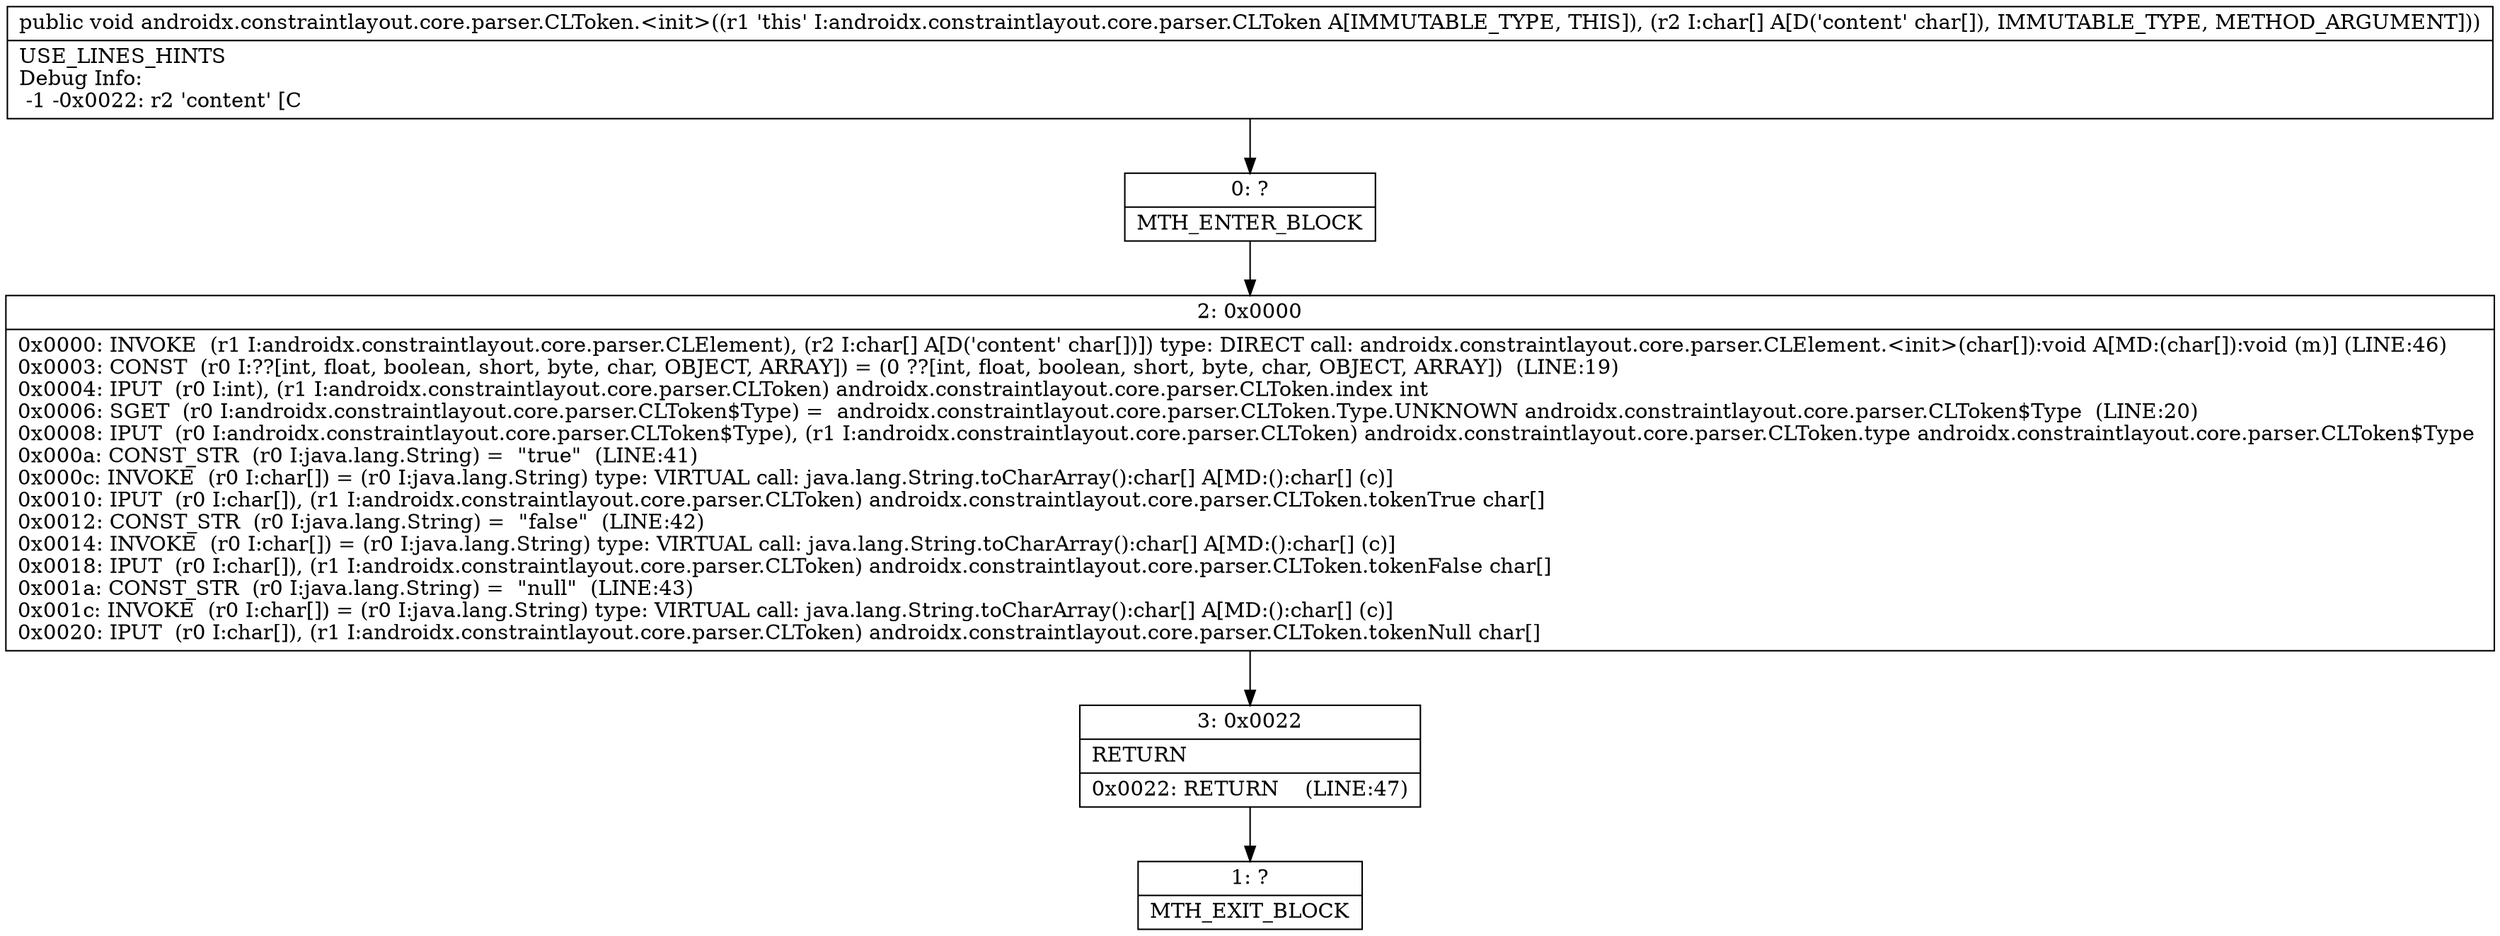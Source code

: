 digraph "CFG forandroidx.constraintlayout.core.parser.CLToken.\<init\>([C)V" {
Node_0 [shape=record,label="{0\:\ ?|MTH_ENTER_BLOCK\l}"];
Node_2 [shape=record,label="{2\:\ 0x0000|0x0000: INVOKE  (r1 I:androidx.constraintlayout.core.parser.CLElement), (r2 I:char[] A[D('content' char[])]) type: DIRECT call: androidx.constraintlayout.core.parser.CLElement.\<init\>(char[]):void A[MD:(char[]):void (m)] (LINE:46)\l0x0003: CONST  (r0 I:??[int, float, boolean, short, byte, char, OBJECT, ARRAY]) = (0 ??[int, float, boolean, short, byte, char, OBJECT, ARRAY])  (LINE:19)\l0x0004: IPUT  (r0 I:int), (r1 I:androidx.constraintlayout.core.parser.CLToken) androidx.constraintlayout.core.parser.CLToken.index int \l0x0006: SGET  (r0 I:androidx.constraintlayout.core.parser.CLToken$Type) =  androidx.constraintlayout.core.parser.CLToken.Type.UNKNOWN androidx.constraintlayout.core.parser.CLToken$Type  (LINE:20)\l0x0008: IPUT  (r0 I:androidx.constraintlayout.core.parser.CLToken$Type), (r1 I:androidx.constraintlayout.core.parser.CLToken) androidx.constraintlayout.core.parser.CLToken.type androidx.constraintlayout.core.parser.CLToken$Type \l0x000a: CONST_STR  (r0 I:java.lang.String) =  \"true\"  (LINE:41)\l0x000c: INVOKE  (r0 I:char[]) = (r0 I:java.lang.String) type: VIRTUAL call: java.lang.String.toCharArray():char[] A[MD:():char[] (c)]\l0x0010: IPUT  (r0 I:char[]), (r1 I:androidx.constraintlayout.core.parser.CLToken) androidx.constraintlayout.core.parser.CLToken.tokenTrue char[] \l0x0012: CONST_STR  (r0 I:java.lang.String) =  \"false\"  (LINE:42)\l0x0014: INVOKE  (r0 I:char[]) = (r0 I:java.lang.String) type: VIRTUAL call: java.lang.String.toCharArray():char[] A[MD:():char[] (c)]\l0x0018: IPUT  (r0 I:char[]), (r1 I:androidx.constraintlayout.core.parser.CLToken) androidx.constraintlayout.core.parser.CLToken.tokenFalse char[] \l0x001a: CONST_STR  (r0 I:java.lang.String) =  \"null\"  (LINE:43)\l0x001c: INVOKE  (r0 I:char[]) = (r0 I:java.lang.String) type: VIRTUAL call: java.lang.String.toCharArray():char[] A[MD:():char[] (c)]\l0x0020: IPUT  (r0 I:char[]), (r1 I:androidx.constraintlayout.core.parser.CLToken) androidx.constraintlayout.core.parser.CLToken.tokenNull char[] \l}"];
Node_3 [shape=record,label="{3\:\ 0x0022|RETURN\l|0x0022: RETURN    (LINE:47)\l}"];
Node_1 [shape=record,label="{1\:\ ?|MTH_EXIT_BLOCK\l}"];
MethodNode[shape=record,label="{public void androidx.constraintlayout.core.parser.CLToken.\<init\>((r1 'this' I:androidx.constraintlayout.core.parser.CLToken A[IMMUTABLE_TYPE, THIS]), (r2 I:char[] A[D('content' char[]), IMMUTABLE_TYPE, METHOD_ARGUMENT]))  | USE_LINES_HINTS\lDebug Info:\l  \-1 \-0x0022: r2 'content' [C\l}"];
MethodNode -> Node_0;Node_0 -> Node_2;
Node_2 -> Node_3;
Node_3 -> Node_1;
}

